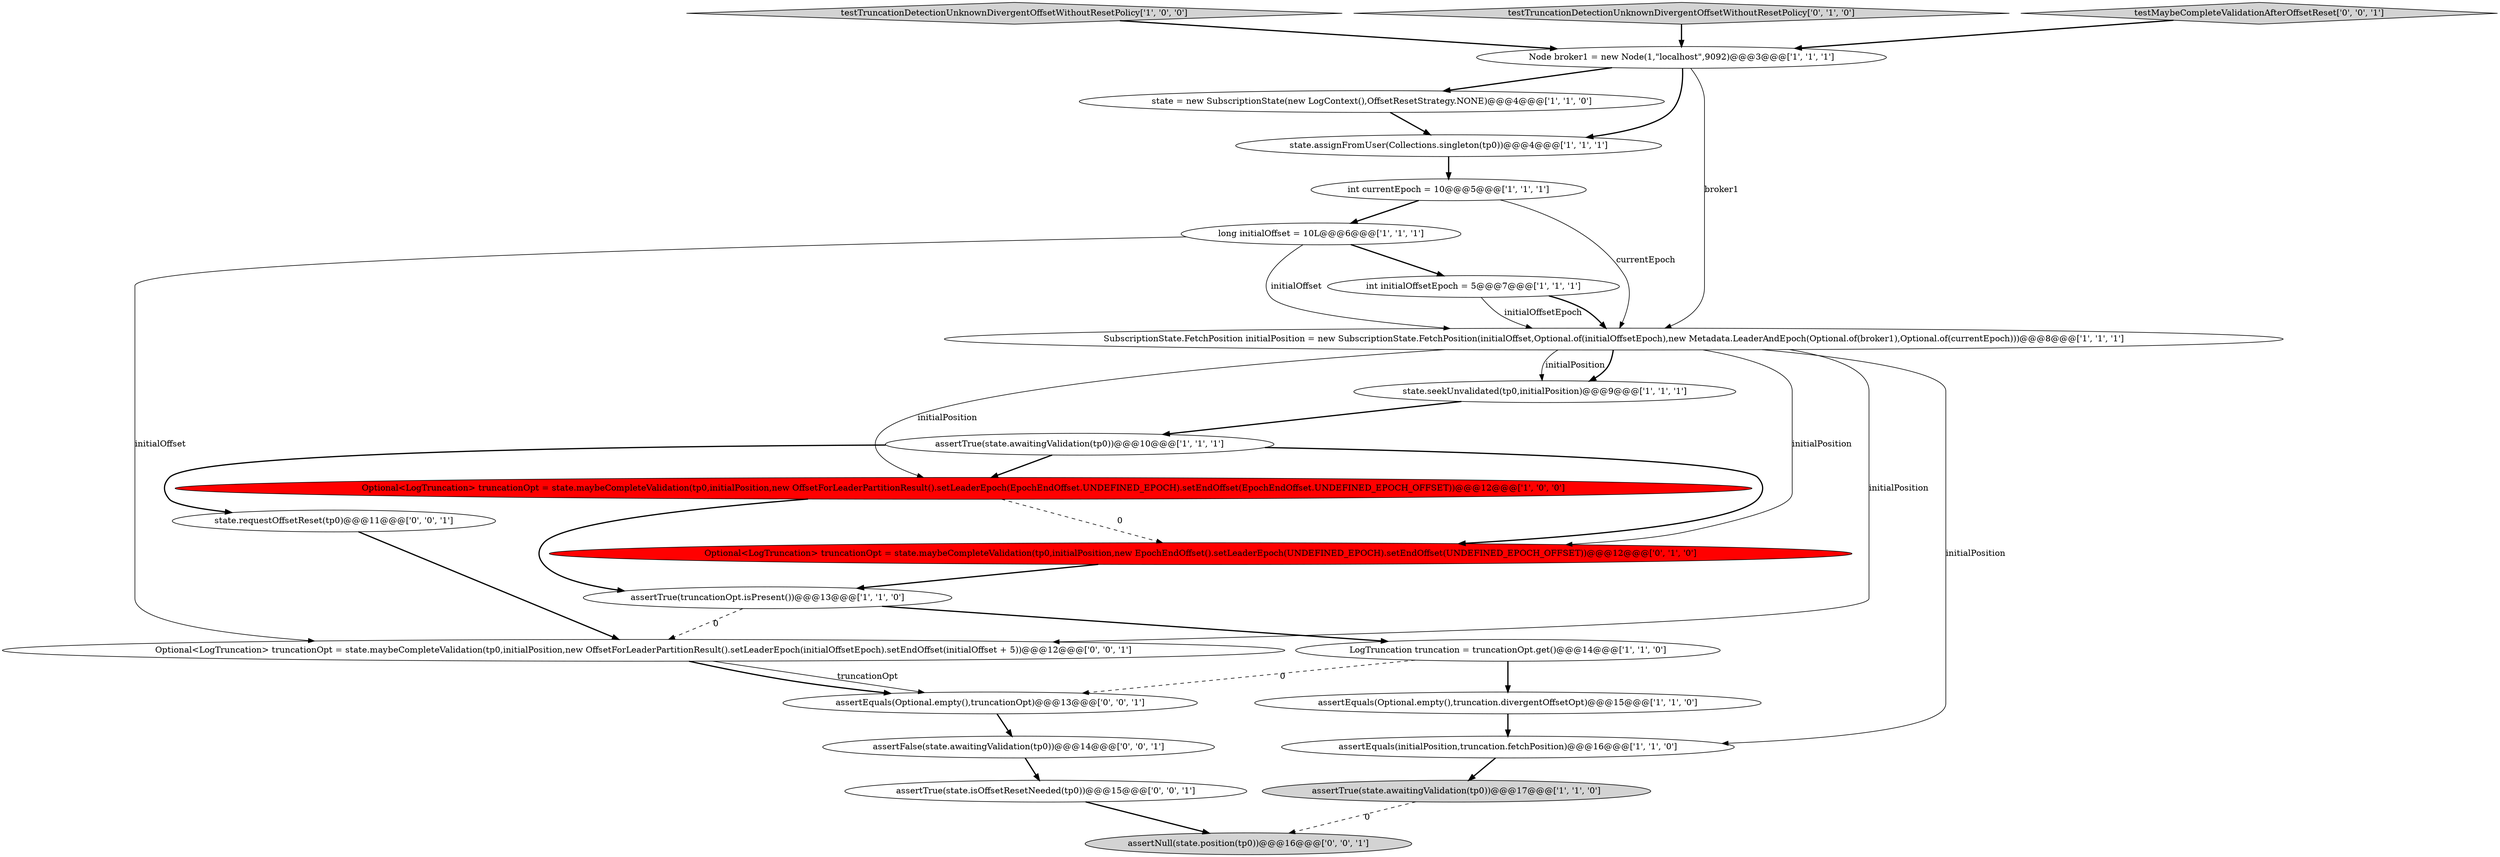 digraph {
18 [style = filled, label = "state.requestOffsetReset(tp0)@@@11@@@['0', '0', '1']", fillcolor = white, shape = ellipse image = "AAA0AAABBB3BBB"];
20 [style = filled, label = "Optional<LogTruncation> truncationOpt = state.maybeCompleteValidation(tp0,initialPosition,new OffsetForLeaderPartitionResult().setLeaderEpoch(initialOffsetEpoch).setEndOffset(initialOffset + 5))@@@12@@@['0', '0', '1']", fillcolor = white, shape = ellipse image = "AAA0AAABBB3BBB"];
10 [style = filled, label = "int currentEpoch = 10@@@5@@@['1', '1', '1']", fillcolor = white, shape = ellipse image = "AAA0AAABBB1BBB"];
16 [style = filled, label = "Optional<LogTruncation> truncationOpt = state.maybeCompleteValidation(tp0,initialPosition,new EpochEndOffset().setLeaderEpoch(UNDEFINED_EPOCH).setEndOffset(UNDEFINED_EPOCH_OFFSET))@@@12@@@['0', '1', '0']", fillcolor = red, shape = ellipse image = "AAA1AAABBB2BBB"];
9 [style = filled, label = "testTruncationDetectionUnknownDivergentOffsetWithoutResetPolicy['1', '0', '0']", fillcolor = lightgray, shape = diamond image = "AAA0AAABBB1BBB"];
1 [style = filled, label = "state.assignFromUser(Collections.singleton(tp0))@@@4@@@['1', '1', '1']", fillcolor = white, shape = ellipse image = "AAA0AAABBB1BBB"];
17 [style = filled, label = "testTruncationDetectionUnknownDivergentOffsetWithoutResetPolicy['0', '1', '0']", fillcolor = lightgray, shape = diamond image = "AAA0AAABBB2BBB"];
0 [style = filled, label = "state = new SubscriptionState(new LogContext(),OffsetResetStrategy.NONE)@@@4@@@['1', '1', '0']", fillcolor = white, shape = ellipse image = "AAA0AAABBB1BBB"];
12 [style = filled, label = "Node broker1 = new Node(1,\"localhost\",9092)@@@3@@@['1', '1', '1']", fillcolor = white, shape = ellipse image = "AAA0AAABBB1BBB"];
5 [style = filled, label = "long initialOffset = 10L@@@6@@@['1', '1', '1']", fillcolor = white, shape = ellipse image = "AAA0AAABBB1BBB"];
21 [style = filled, label = "assertTrue(state.isOffsetResetNeeded(tp0))@@@15@@@['0', '0', '1']", fillcolor = white, shape = ellipse image = "AAA0AAABBB3BBB"];
23 [style = filled, label = "testMaybeCompleteValidationAfterOffsetReset['0', '0', '1']", fillcolor = lightgray, shape = diamond image = "AAA0AAABBB3BBB"];
4 [style = filled, label = "assertTrue(truncationOpt.isPresent())@@@13@@@['1', '1', '0']", fillcolor = white, shape = ellipse image = "AAA0AAABBB1BBB"];
11 [style = filled, label = "assertEquals(Optional.empty(),truncation.divergentOffsetOpt)@@@15@@@['1', '1', '0']", fillcolor = white, shape = ellipse image = "AAA0AAABBB1BBB"];
22 [style = filled, label = "assertEquals(Optional.empty(),truncationOpt)@@@13@@@['0', '0', '1']", fillcolor = white, shape = ellipse image = "AAA0AAABBB3BBB"];
19 [style = filled, label = "assertFalse(state.awaitingValidation(tp0))@@@14@@@['0', '0', '1']", fillcolor = white, shape = ellipse image = "AAA0AAABBB3BBB"];
7 [style = filled, label = "int initialOffsetEpoch = 5@@@7@@@['1', '1', '1']", fillcolor = white, shape = ellipse image = "AAA0AAABBB1BBB"];
8 [style = filled, label = "assertEquals(initialPosition,truncation.fetchPosition)@@@16@@@['1', '1', '0']", fillcolor = white, shape = ellipse image = "AAA0AAABBB1BBB"];
3 [style = filled, label = "SubscriptionState.FetchPosition initialPosition = new SubscriptionState.FetchPosition(initialOffset,Optional.of(initialOffsetEpoch),new Metadata.LeaderAndEpoch(Optional.of(broker1),Optional.of(currentEpoch)))@@@8@@@['1', '1', '1']", fillcolor = white, shape = ellipse image = "AAA0AAABBB1BBB"];
15 [style = filled, label = "state.seekUnvalidated(tp0,initialPosition)@@@9@@@['1', '1', '1']", fillcolor = white, shape = ellipse image = "AAA0AAABBB1BBB"];
2 [style = filled, label = "assertTrue(state.awaitingValidation(tp0))@@@17@@@['1', '1', '0']", fillcolor = lightgray, shape = ellipse image = "AAA0AAABBB1BBB"];
24 [style = filled, label = "assertNull(state.position(tp0))@@@16@@@['0', '0', '1']", fillcolor = lightgray, shape = ellipse image = "AAA0AAABBB3BBB"];
6 [style = filled, label = "assertTrue(state.awaitingValidation(tp0))@@@10@@@['1', '1', '1']", fillcolor = white, shape = ellipse image = "AAA0AAABBB1BBB"];
14 [style = filled, label = "Optional<LogTruncation> truncationOpt = state.maybeCompleteValidation(tp0,initialPosition,new OffsetForLeaderPartitionResult().setLeaderEpoch(EpochEndOffset.UNDEFINED_EPOCH).setEndOffset(EpochEndOffset.UNDEFINED_EPOCH_OFFSET))@@@12@@@['1', '0', '0']", fillcolor = red, shape = ellipse image = "AAA1AAABBB1BBB"];
13 [style = filled, label = "LogTruncation truncation = truncationOpt.get()@@@14@@@['1', '1', '0']", fillcolor = white, shape = ellipse image = "AAA0AAABBB1BBB"];
20->22 [style = solid, label="truncationOpt"];
7->3 [style = solid, label="initialOffsetEpoch"];
22->19 [style = bold, label=""];
3->15 [style = solid, label="initialPosition"];
6->18 [style = bold, label=""];
4->13 [style = bold, label=""];
3->8 [style = solid, label="initialPosition"];
15->6 [style = bold, label=""];
3->15 [style = bold, label=""];
21->24 [style = bold, label=""];
12->1 [style = bold, label=""];
12->0 [style = bold, label=""];
13->11 [style = bold, label=""];
7->3 [style = bold, label=""];
20->22 [style = bold, label=""];
6->14 [style = bold, label=""];
3->16 [style = solid, label="initialPosition"];
3->14 [style = solid, label="initialPosition"];
18->20 [style = bold, label=""];
17->12 [style = bold, label=""];
10->5 [style = bold, label=""];
8->2 [style = bold, label=""];
4->20 [style = dashed, label="0"];
6->16 [style = bold, label=""];
0->1 [style = bold, label=""];
5->20 [style = solid, label="initialOffset"];
3->20 [style = solid, label="initialPosition"];
5->7 [style = bold, label=""];
11->8 [style = bold, label=""];
23->12 [style = bold, label=""];
9->12 [style = bold, label=""];
14->16 [style = dashed, label="0"];
2->24 [style = dashed, label="0"];
16->4 [style = bold, label=""];
10->3 [style = solid, label="currentEpoch"];
5->3 [style = solid, label="initialOffset"];
1->10 [style = bold, label=""];
13->22 [style = dashed, label="0"];
12->3 [style = solid, label="broker1"];
14->4 [style = bold, label=""];
19->21 [style = bold, label=""];
}
